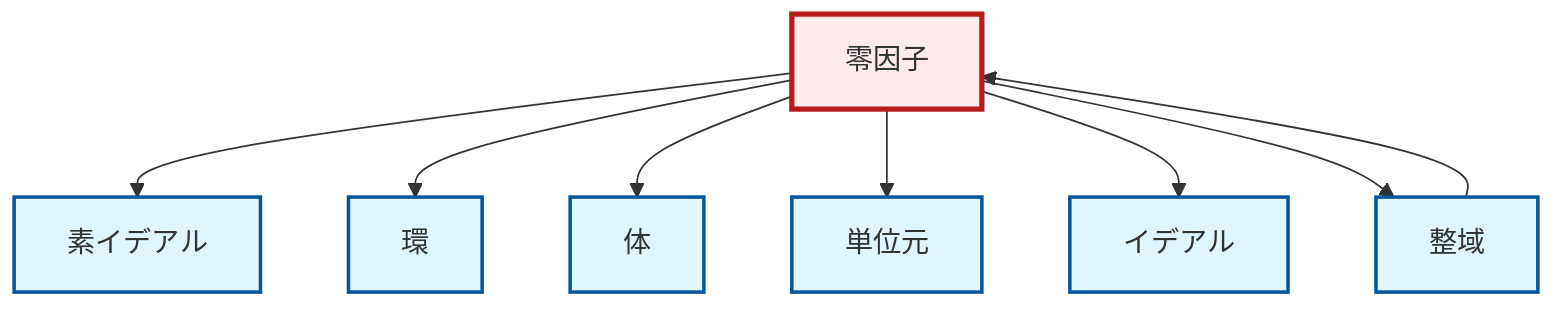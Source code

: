 graph TD
    classDef definition fill:#e1f5fe,stroke:#01579b,stroke-width:2px
    classDef theorem fill:#f3e5f5,stroke:#4a148c,stroke-width:2px
    classDef axiom fill:#fff3e0,stroke:#e65100,stroke-width:2px
    classDef example fill:#e8f5e9,stroke:#1b5e20,stroke-width:2px
    classDef current fill:#ffebee,stroke:#b71c1c,stroke-width:3px
    def-ring["環"]:::definition
    def-zero-divisor["零因子"]:::definition
    def-integral-domain["整域"]:::definition
    def-field["体"]:::definition
    def-ideal["イデアル"]:::definition
    def-identity-element["単位元"]:::definition
    def-prime-ideal["素イデアル"]:::definition
    def-zero-divisor --> def-prime-ideal
    def-zero-divisor --> def-ring
    def-zero-divisor --> def-field
    def-zero-divisor --> def-identity-element
    def-integral-domain --> def-zero-divisor
    def-zero-divisor --> def-ideal
    def-zero-divisor --> def-integral-domain
    class def-zero-divisor current